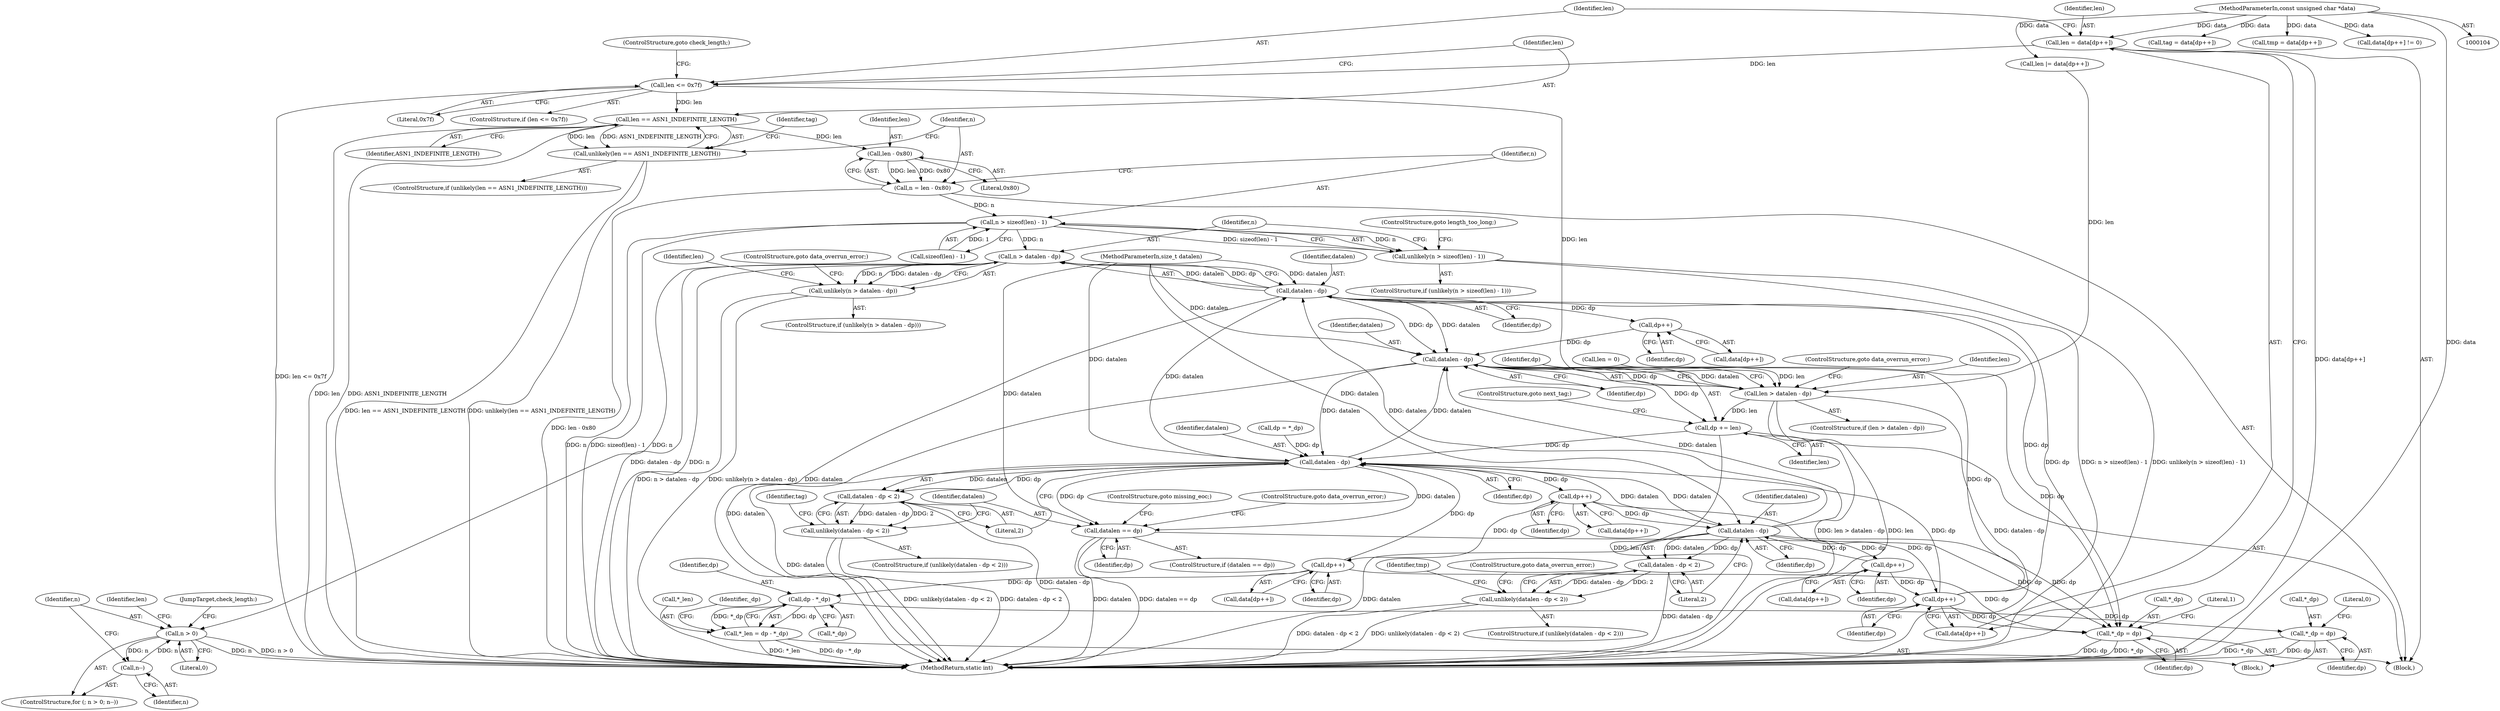 digraph "0_linux_23c8a812dc3c621009e4f0e5342aa4e2ede1ceaa@array" {
"1000205" [label="(Call,len = data[dp++])"];
"1000105" [label="(MethodParameterIn,const unsigned char *data)"];
"1000212" [label="(Call,len <= 0x7f)"];
"1000218" [label="(Call,len == ASN1_INDEFINITE_LENGTH)"];
"1000217" [label="(Call,unlikely(len == ASN1_INDEFINITE_LENGTH))"];
"1000237" [label="(Call,len - 0x80)"];
"1000235" [label="(Call,n = len - 0x80)"];
"1000242" [label="(Call,n > sizeof(len) - 1)"];
"1000241" [label="(Call,unlikely(n > sizeof(len) - 1))"];
"1000251" [label="(Call,n > datalen - dp)"];
"1000250" [label="(Call,unlikely(n > datalen - dp))"];
"1000261" [label="(Call,n > 0)"];
"1000264" [label="(Call,n--)"];
"1000278" [label="(Call,len > datalen - dp)"];
"1000284" [label="(Call,dp += len)"];
"1000128" [label="(Call,datalen - dp)"];
"1000127" [label="(Call,datalen - dp < 2)"];
"1000126" [label="(Call,unlikely(datalen - dp < 2))"];
"1000134" [label="(Call,datalen == dp)"];
"1000318" [label="(Call,*_dp = dp)"];
"1000143" [label="(Call,dp++)"];
"1000154" [label="(Call,dp++)"];
"1000167" [label="(Call,dp - *_dp)"];
"1000164" [label="(Call,*_len = dp - *_dp)"];
"1000171" [label="(Call,*_dp = dp)"];
"1000191" [label="(Call,datalen - dp)"];
"1000190" [label="(Call,datalen - dp < 2)"];
"1000189" [label="(Call,unlikely(datalen - dp < 2))"];
"1000200" [label="(Call,dp++)"];
"1000209" [label="(Call,dp++)"];
"1000253" [label="(Call,datalen - dp)"];
"1000274" [label="(Call,dp++)"];
"1000280" [label="(Call,datalen - dp)"];
"1000251" [label="(Call,n > datalen - dp)"];
"1000258" [label="(Identifier,len)"];
"1000140" [label="(Identifier,tag)"];
"1000172" [label="(Call,*_dp)"];
"1000136" [label="(Identifier,dp)"];
"1000139" [label="(Call,tag = data[dp++])"];
"1000192" [label="(Identifier,datalen)"];
"1000213" [label="(Identifier,len)"];
"1000260" [label="(ControlStructure,for (; n > 0; n--))"];
"1000249" [label="(ControlStructure,if (unlikely(n > datalen - dp)))"];
"1000189" [label="(Call,unlikely(datalen - dp < 2))"];
"1000171" [label="(Call,*_dp = dp)"];
"1000169" [label="(Call,*_dp)"];
"1000193" [label="(Identifier,dp)"];
"1000174" [label="(Identifier,dp)"];
"1000220" [label="(Identifier,ASN1_INDEFINITE_LENGTH)"];
"1000212" [label="(Call,len <= 0x7f)"];
"1000151" [label="(Call,data[dp++] != 0)"];
"1000114" [label="(Call,dp = *_dp)"];
"1000135" [label="(Identifier,datalen)"];
"1000263" [label="(Literal,0)"];
"1000201" [label="(Identifier,dp)"];
"1000164" [label="(Call,*_len = dp - *_dp)"];
"1000163" [label="(Block,)"];
"1000250" [label="(Call,unlikely(n > datalen - dp))"];
"1000209" [label="(Call,dp++)"];
"1000195" [label="(ControlStructure,goto data_overrun_error;)"];
"1000206" [label="(Identifier,len)"];
"1000319" [label="(Call,*_dp)"];
"1000226" [label="(Identifier,tag)"];
"1000141" [label="(Call,data[dp++])"];
"1000134" [label="(Call,datalen == dp)"];
"1000105" [label="(MethodParameterIn,const unsigned char *data)"];
"1000261" [label="(Call,n > 0)"];
"1000106" [label="(MethodParameterIn,size_t datalen)"];
"1000244" [label="(Call,sizeof(len) - 1)"];
"1000252" [label="(Identifier,n)"];
"1000143" [label="(Call,dp++)"];
"1000198" [label="(Call,data[dp++])"];
"1000282" [label="(Identifier,dp)"];
"1000125" [label="(ControlStructure,if (unlikely(datalen - dp < 2)))"];
"1000129" [label="(Identifier,datalen)"];
"1000276" [label="(JumpTarget,check_length:)"];
"1000285" [label="(Identifier,dp)"];
"1000238" [label="(Identifier,len)"];
"1000255" [label="(Identifier,dp)"];
"1000215" [label="(ControlStructure,goto check_length;)"];
"1000325" [label="(MethodReturn,static int)"];
"1000243" [label="(Identifier,n)"];
"1000286" [label="(Identifier,len)"];
"1000196" [label="(Call,tmp = data[dp++])"];
"1000280" [label="(Call,datalen - dp)"];
"1000253" [label="(Call,datalen - dp)"];
"1000131" [label="(Literal,2)"];
"1000191" [label="(Call,datalen - dp)"];
"1000219" [label="(Identifier,len)"];
"1000264" [label="(Call,n--)"];
"1000194" [label="(Literal,2)"];
"1000137" [label="(ControlStructure,goto missing_eoc;)"];
"1000110" [label="(Block,)"];
"1000270" [label="(Call,len |= data[dp++])"];
"1000236" [label="(Identifier,n)"];
"1000167" [label="(Call,dp - *_dp)"];
"1000321" [label="(Identifier,dp)"];
"1000190" [label="(Call,datalen - dp < 2)"];
"1000237" [label="(Call,len - 0x80)"];
"1000265" [label="(Identifier,n)"];
"1000138" [label="(ControlStructure,goto data_overrun_error;)"];
"1000278" [label="(Call,len > datalen - dp)"];
"1000127" [label="(Call,datalen - dp < 2)"];
"1000283" [label="(ControlStructure,goto data_overrun_error;)"];
"1000188" [label="(ControlStructure,if (unlikely(datalen - dp < 2)))"];
"1000152" [label="(Call,data[dp++])"];
"1000210" [label="(Identifier,dp)"];
"1000256" [label="(ControlStructure,goto data_overrun_error;)"];
"1000242" [label="(Call,n > sizeof(len) - 1)"];
"1000235" [label="(Call,n = len - 0x80)"];
"1000287" [label="(ControlStructure,goto next_tag;)"];
"1000207" [label="(Call,data[dp++])"];
"1000205" [label="(Call,len = data[dp++])"];
"1000126" [label="(Call,unlikely(datalen - dp < 2))"];
"1000284" [label="(Call,dp += len)"];
"1000324" [label="(Literal,1)"];
"1000262" [label="(Identifier,n)"];
"1000133" [label="(ControlStructure,if (datalen == dp))"];
"1000218" [label="(Call,len == ASN1_INDEFINITE_LENGTH)"];
"1000154" [label="(Call,dp++)"];
"1000155" [label="(Identifier,dp)"];
"1000128" [label="(Call,datalen - dp)"];
"1000216" [label="(ControlStructure,if (unlikely(len == ASN1_INDEFINITE_LENGTH)))"];
"1000279" [label="(Identifier,len)"];
"1000130" [label="(Identifier,dp)"];
"1000240" [label="(ControlStructure,if (unlikely(n > sizeof(len) - 1)))"];
"1000318" [label="(Call,*_dp = dp)"];
"1000217" [label="(Call,unlikely(len == ASN1_INDEFINITE_LENGTH))"];
"1000144" [label="(Identifier,dp)"];
"1000168" [label="(Identifier,dp)"];
"1000268" [label="(Identifier,len)"];
"1000275" [label="(Identifier,dp)"];
"1000176" [label="(Literal,0)"];
"1000257" [label="(Call,len = 0)"];
"1000197" [label="(Identifier,tmp)"];
"1000272" [label="(Call,data[dp++])"];
"1000173" [label="(Identifier,_dp)"];
"1000254" [label="(Identifier,datalen)"];
"1000165" [label="(Call,*_len)"];
"1000277" [label="(ControlStructure,if (len > datalen - dp))"];
"1000241" [label="(Call,unlikely(n > sizeof(len) - 1))"];
"1000281" [label="(Identifier,datalen)"];
"1000200" [label="(Call,dp++)"];
"1000214" [label="(Literal,0x7f)"];
"1000239" [label="(Literal,0x80)"];
"1000211" [label="(ControlStructure,if (len <= 0x7f))"];
"1000248" [label="(ControlStructure,goto length_too_long;)"];
"1000274" [label="(Call,dp++)"];
"1000205" -> "1000110"  [label="AST: "];
"1000205" -> "1000207"  [label="CFG: "];
"1000206" -> "1000205"  [label="AST: "];
"1000207" -> "1000205"  [label="AST: "];
"1000213" -> "1000205"  [label="CFG: "];
"1000205" -> "1000325"  [label="DDG: data[dp++]"];
"1000105" -> "1000205"  [label="DDG: data"];
"1000205" -> "1000212"  [label="DDG: len"];
"1000105" -> "1000104"  [label="AST: "];
"1000105" -> "1000325"  [label="DDG: data"];
"1000105" -> "1000139"  [label="DDG: data"];
"1000105" -> "1000151"  [label="DDG: data"];
"1000105" -> "1000196"  [label="DDG: data"];
"1000105" -> "1000270"  [label="DDG: data"];
"1000212" -> "1000211"  [label="AST: "];
"1000212" -> "1000214"  [label="CFG: "];
"1000213" -> "1000212"  [label="AST: "];
"1000214" -> "1000212"  [label="AST: "];
"1000215" -> "1000212"  [label="CFG: "];
"1000219" -> "1000212"  [label="CFG: "];
"1000212" -> "1000325"  [label="DDG: len <= 0x7f"];
"1000212" -> "1000218"  [label="DDG: len"];
"1000212" -> "1000278"  [label="DDG: len"];
"1000218" -> "1000217"  [label="AST: "];
"1000218" -> "1000220"  [label="CFG: "];
"1000219" -> "1000218"  [label="AST: "];
"1000220" -> "1000218"  [label="AST: "];
"1000217" -> "1000218"  [label="CFG: "];
"1000218" -> "1000325"  [label="DDG: len"];
"1000218" -> "1000325"  [label="DDG: ASN1_INDEFINITE_LENGTH"];
"1000218" -> "1000217"  [label="DDG: len"];
"1000218" -> "1000217"  [label="DDG: ASN1_INDEFINITE_LENGTH"];
"1000218" -> "1000237"  [label="DDG: len"];
"1000217" -> "1000216"  [label="AST: "];
"1000226" -> "1000217"  [label="CFG: "];
"1000236" -> "1000217"  [label="CFG: "];
"1000217" -> "1000325"  [label="DDG: unlikely(len == ASN1_INDEFINITE_LENGTH)"];
"1000217" -> "1000325"  [label="DDG: len == ASN1_INDEFINITE_LENGTH"];
"1000237" -> "1000235"  [label="AST: "];
"1000237" -> "1000239"  [label="CFG: "];
"1000238" -> "1000237"  [label="AST: "];
"1000239" -> "1000237"  [label="AST: "];
"1000235" -> "1000237"  [label="CFG: "];
"1000237" -> "1000235"  [label="DDG: len"];
"1000237" -> "1000235"  [label="DDG: 0x80"];
"1000235" -> "1000110"  [label="AST: "];
"1000236" -> "1000235"  [label="AST: "];
"1000243" -> "1000235"  [label="CFG: "];
"1000235" -> "1000325"  [label="DDG: len - 0x80"];
"1000235" -> "1000242"  [label="DDG: n"];
"1000242" -> "1000241"  [label="AST: "];
"1000242" -> "1000244"  [label="CFG: "];
"1000243" -> "1000242"  [label="AST: "];
"1000244" -> "1000242"  [label="AST: "];
"1000241" -> "1000242"  [label="CFG: "];
"1000242" -> "1000325"  [label="DDG: sizeof(len) - 1"];
"1000242" -> "1000325"  [label="DDG: n"];
"1000242" -> "1000241"  [label="DDG: n"];
"1000242" -> "1000241"  [label="DDG: sizeof(len) - 1"];
"1000244" -> "1000242"  [label="DDG: 1"];
"1000242" -> "1000251"  [label="DDG: n"];
"1000241" -> "1000240"  [label="AST: "];
"1000248" -> "1000241"  [label="CFG: "];
"1000252" -> "1000241"  [label="CFG: "];
"1000241" -> "1000325"  [label="DDG: n > sizeof(len) - 1"];
"1000241" -> "1000325"  [label="DDG: unlikely(n > sizeof(len) - 1)"];
"1000251" -> "1000250"  [label="AST: "];
"1000251" -> "1000253"  [label="CFG: "];
"1000252" -> "1000251"  [label="AST: "];
"1000253" -> "1000251"  [label="AST: "];
"1000250" -> "1000251"  [label="CFG: "];
"1000251" -> "1000325"  [label="DDG: datalen - dp"];
"1000251" -> "1000325"  [label="DDG: n"];
"1000251" -> "1000250"  [label="DDG: n"];
"1000251" -> "1000250"  [label="DDG: datalen - dp"];
"1000253" -> "1000251"  [label="DDG: datalen"];
"1000253" -> "1000251"  [label="DDG: dp"];
"1000251" -> "1000261"  [label="DDG: n"];
"1000250" -> "1000249"  [label="AST: "];
"1000256" -> "1000250"  [label="CFG: "];
"1000258" -> "1000250"  [label="CFG: "];
"1000250" -> "1000325"  [label="DDG: n > datalen - dp"];
"1000250" -> "1000325"  [label="DDG: unlikely(n > datalen - dp)"];
"1000261" -> "1000260"  [label="AST: "];
"1000261" -> "1000263"  [label="CFG: "];
"1000262" -> "1000261"  [label="AST: "];
"1000263" -> "1000261"  [label="AST: "];
"1000268" -> "1000261"  [label="CFG: "];
"1000276" -> "1000261"  [label="CFG: "];
"1000261" -> "1000325"  [label="DDG: n"];
"1000261" -> "1000325"  [label="DDG: n > 0"];
"1000264" -> "1000261"  [label="DDG: n"];
"1000261" -> "1000264"  [label="DDG: n"];
"1000264" -> "1000260"  [label="AST: "];
"1000264" -> "1000265"  [label="CFG: "];
"1000265" -> "1000264"  [label="AST: "];
"1000262" -> "1000264"  [label="CFG: "];
"1000278" -> "1000277"  [label="AST: "];
"1000278" -> "1000280"  [label="CFG: "];
"1000279" -> "1000278"  [label="AST: "];
"1000280" -> "1000278"  [label="AST: "];
"1000283" -> "1000278"  [label="CFG: "];
"1000285" -> "1000278"  [label="CFG: "];
"1000278" -> "1000325"  [label="DDG: datalen - dp"];
"1000278" -> "1000325"  [label="DDG: len > datalen - dp"];
"1000278" -> "1000325"  [label="DDG: len"];
"1000257" -> "1000278"  [label="DDG: len"];
"1000270" -> "1000278"  [label="DDG: len"];
"1000280" -> "1000278"  [label="DDG: datalen"];
"1000280" -> "1000278"  [label="DDG: dp"];
"1000278" -> "1000284"  [label="DDG: len"];
"1000284" -> "1000110"  [label="AST: "];
"1000284" -> "1000286"  [label="CFG: "];
"1000285" -> "1000284"  [label="AST: "];
"1000286" -> "1000284"  [label="AST: "];
"1000287" -> "1000284"  [label="CFG: "];
"1000284" -> "1000325"  [label="DDG: len"];
"1000284" -> "1000128"  [label="DDG: dp"];
"1000280" -> "1000284"  [label="DDG: dp"];
"1000128" -> "1000127"  [label="AST: "];
"1000128" -> "1000130"  [label="CFG: "];
"1000129" -> "1000128"  [label="AST: "];
"1000130" -> "1000128"  [label="AST: "];
"1000131" -> "1000128"  [label="CFG: "];
"1000128" -> "1000325"  [label="DDG: datalen"];
"1000128" -> "1000127"  [label="DDG: datalen"];
"1000128" -> "1000127"  [label="DDG: dp"];
"1000280" -> "1000128"  [label="DDG: datalen"];
"1000191" -> "1000128"  [label="DDG: datalen"];
"1000106" -> "1000128"  [label="DDG: datalen"];
"1000209" -> "1000128"  [label="DDG: dp"];
"1000154" -> "1000128"  [label="DDG: dp"];
"1000114" -> "1000128"  [label="DDG: dp"];
"1000128" -> "1000134"  [label="DDG: datalen"];
"1000128" -> "1000134"  [label="DDG: dp"];
"1000128" -> "1000143"  [label="DDG: dp"];
"1000128" -> "1000191"  [label="DDG: datalen"];
"1000128" -> "1000253"  [label="DDG: datalen"];
"1000128" -> "1000280"  [label="DDG: datalen"];
"1000127" -> "1000126"  [label="AST: "];
"1000127" -> "1000131"  [label="CFG: "];
"1000131" -> "1000127"  [label="AST: "];
"1000126" -> "1000127"  [label="CFG: "];
"1000127" -> "1000325"  [label="DDG: datalen - dp"];
"1000127" -> "1000126"  [label="DDG: datalen - dp"];
"1000127" -> "1000126"  [label="DDG: 2"];
"1000126" -> "1000125"  [label="AST: "];
"1000135" -> "1000126"  [label="CFG: "];
"1000140" -> "1000126"  [label="CFG: "];
"1000126" -> "1000325"  [label="DDG: unlikely(datalen - dp < 2)"];
"1000126" -> "1000325"  [label="DDG: datalen - dp < 2"];
"1000134" -> "1000133"  [label="AST: "];
"1000134" -> "1000136"  [label="CFG: "];
"1000135" -> "1000134"  [label="AST: "];
"1000136" -> "1000134"  [label="AST: "];
"1000137" -> "1000134"  [label="CFG: "];
"1000138" -> "1000134"  [label="CFG: "];
"1000134" -> "1000325"  [label="DDG: datalen == dp"];
"1000134" -> "1000325"  [label="DDG: datalen"];
"1000106" -> "1000134"  [label="DDG: datalen"];
"1000134" -> "1000318"  [label="DDG: dp"];
"1000318" -> "1000110"  [label="AST: "];
"1000318" -> "1000321"  [label="CFG: "];
"1000319" -> "1000318"  [label="AST: "];
"1000321" -> "1000318"  [label="AST: "];
"1000324" -> "1000318"  [label="CFG: "];
"1000318" -> "1000325"  [label="DDG: *_dp"];
"1000318" -> "1000325"  [label="DDG: dp"];
"1000280" -> "1000318"  [label="DDG: dp"];
"1000209" -> "1000318"  [label="DDG: dp"];
"1000253" -> "1000318"  [label="DDG: dp"];
"1000154" -> "1000318"  [label="DDG: dp"];
"1000191" -> "1000318"  [label="DDG: dp"];
"1000143" -> "1000141"  [label="AST: "];
"1000143" -> "1000144"  [label="CFG: "];
"1000144" -> "1000143"  [label="AST: "];
"1000141" -> "1000143"  [label="CFG: "];
"1000143" -> "1000154"  [label="DDG: dp"];
"1000143" -> "1000191"  [label="DDG: dp"];
"1000143" -> "1000209"  [label="DDG: dp"];
"1000154" -> "1000152"  [label="AST: "];
"1000154" -> "1000155"  [label="CFG: "];
"1000155" -> "1000154"  [label="AST: "];
"1000152" -> "1000154"  [label="CFG: "];
"1000154" -> "1000167"  [label="DDG: dp"];
"1000167" -> "1000164"  [label="AST: "];
"1000167" -> "1000169"  [label="CFG: "];
"1000168" -> "1000167"  [label="AST: "];
"1000169" -> "1000167"  [label="AST: "];
"1000164" -> "1000167"  [label="CFG: "];
"1000167" -> "1000164"  [label="DDG: dp"];
"1000167" -> "1000164"  [label="DDG: *_dp"];
"1000167" -> "1000171"  [label="DDG: dp"];
"1000164" -> "1000163"  [label="AST: "];
"1000165" -> "1000164"  [label="AST: "];
"1000173" -> "1000164"  [label="CFG: "];
"1000164" -> "1000325"  [label="DDG: dp - *_dp"];
"1000164" -> "1000325"  [label="DDG: *_len"];
"1000171" -> "1000163"  [label="AST: "];
"1000171" -> "1000174"  [label="CFG: "];
"1000172" -> "1000171"  [label="AST: "];
"1000174" -> "1000171"  [label="AST: "];
"1000176" -> "1000171"  [label="CFG: "];
"1000171" -> "1000325"  [label="DDG: *_dp"];
"1000171" -> "1000325"  [label="DDG: dp"];
"1000191" -> "1000190"  [label="AST: "];
"1000191" -> "1000193"  [label="CFG: "];
"1000192" -> "1000191"  [label="AST: "];
"1000193" -> "1000191"  [label="AST: "];
"1000194" -> "1000191"  [label="CFG: "];
"1000191" -> "1000325"  [label="DDG: datalen"];
"1000191" -> "1000190"  [label="DDG: datalen"];
"1000191" -> "1000190"  [label="DDG: dp"];
"1000106" -> "1000191"  [label="DDG: datalen"];
"1000200" -> "1000191"  [label="DDG: dp"];
"1000191" -> "1000200"  [label="DDG: dp"];
"1000191" -> "1000253"  [label="DDG: datalen"];
"1000191" -> "1000280"  [label="DDG: datalen"];
"1000190" -> "1000189"  [label="AST: "];
"1000190" -> "1000194"  [label="CFG: "];
"1000194" -> "1000190"  [label="AST: "];
"1000189" -> "1000190"  [label="CFG: "];
"1000190" -> "1000325"  [label="DDG: datalen - dp"];
"1000190" -> "1000189"  [label="DDG: datalen - dp"];
"1000190" -> "1000189"  [label="DDG: 2"];
"1000189" -> "1000188"  [label="AST: "];
"1000195" -> "1000189"  [label="CFG: "];
"1000197" -> "1000189"  [label="CFG: "];
"1000189" -> "1000325"  [label="DDG: datalen - dp < 2"];
"1000189" -> "1000325"  [label="DDG: unlikely(datalen - dp < 2)"];
"1000200" -> "1000198"  [label="AST: "];
"1000200" -> "1000201"  [label="CFG: "];
"1000201" -> "1000200"  [label="AST: "];
"1000198" -> "1000200"  [label="CFG: "];
"1000200" -> "1000209"  [label="DDG: dp"];
"1000209" -> "1000207"  [label="AST: "];
"1000209" -> "1000210"  [label="CFG: "];
"1000210" -> "1000209"  [label="AST: "];
"1000207" -> "1000209"  [label="CFG: "];
"1000209" -> "1000253"  [label="DDG: dp"];
"1000209" -> "1000280"  [label="DDG: dp"];
"1000253" -> "1000255"  [label="CFG: "];
"1000254" -> "1000253"  [label="AST: "];
"1000255" -> "1000253"  [label="AST: "];
"1000253" -> "1000325"  [label="DDG: datalen"];
"1000106" -> "1000253"  [label="DDG: datalen"];
"1000253" -> "1000274"  [label="DDG: dp"];
"1000253" -> "1000280"  [label="DDG: datalen"];
"1000253" -> "1000280"  [label="DDG: dp"];
"1000274" -> "1000272"  [label="AST: "];
"1000274" -> "1000275"  [label="CFG: "];
"1000275" -> "1000274"  [label="AST: "];
"1000272" -> "1000274"  [label="CFG: "];
"1000274" -> "1000280"  [label="DDG: dp"];
"1000280" -> "1000282"  [label="CFG: "];
"1000281" -> "1000280"  [label="AST: "];
"1000282" -> "1000280"  [label="AST: "];
"1000280" -> "1000325"  [label="DDG: datalen"];
"1000106" -> "1000280"  [label="DDG: datalen"];
}
